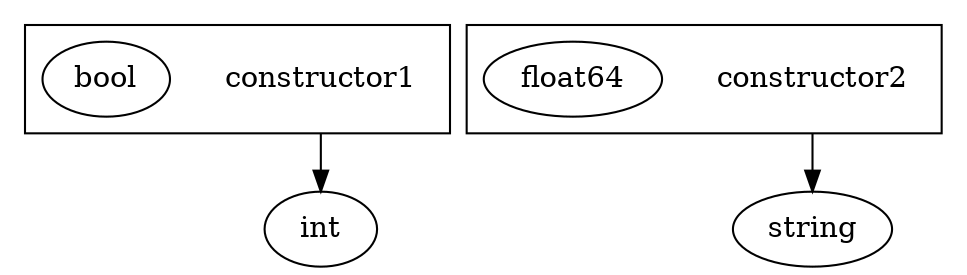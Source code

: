digraph {
	graph [compound=true];
	
		subgraph cluster_0 {
			"constructor1" [shape=plaintext];
			
				"bool" [label=<bool>];
			
		}
		
			"constructor1" -> "int" [ltail=cluster_0];
		
	
		subgraph cluster_1 {
			"constructor2" [shape=plaintext];
			
				"float64" [label=<float64>];
			
		}
		
			"constructor2" -> "string" [ltail=cluster_1];
		
	
}